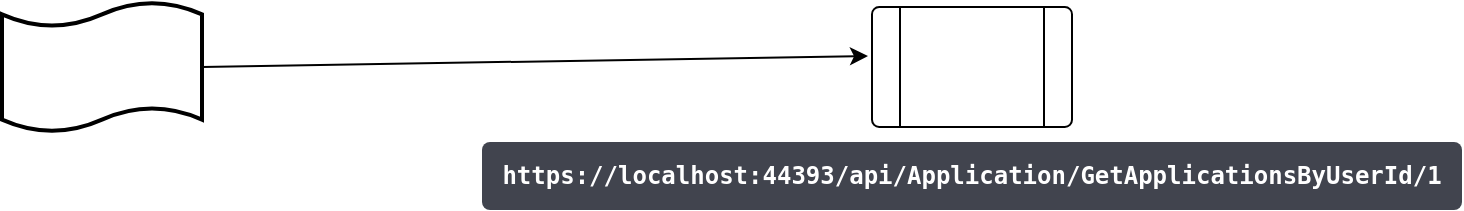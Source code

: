 <mxfile version="14.2.7" type="github">
  <diagram id="IyXLxoYIH0HVBuSRrlEt" name="Page-1">
    <mxGraphModel dx="1422" dy="762" grid="1" gridSize="10" guides="1" tooltips="1" connect="1" arrows="1" fold="1" page="1" pageScale="1" pageWidth="1169" pageHeight="827" math="0" shadow="0">
      <root>
        <mxCell id="0" />
        <mxCell id="1" parent="0" />
        <mxCell id="jnHIzOEA3kPczfQoFlIl-3" value="" style="shape=tape;whiteSpace=wrap;html=1;strokeWidth=2;size=0.19" vertex="1" parent="1">
          <mxGeometry x="50" y="160" width="100" height="65" as="geometry" />
        </mxCell>
        <mxCell id="jnHIzOEA3kPczfQoFlIl-4" value="&lt;pre class=&quot;microlight&quot; style=&quot;box-sizing: border-box ; margin-top: 0px ; margin-bottom: 0px ; padding: 10px ; word-break: break-word ; border-radius: 4px ; background: rgb(65 , 68 , 78) ; overflow-wrap: break-word ; font-weight: 600 ; color: rgb(255 , 255 , 255)&quot;&gt;https://localhost:44393/api/Application/GetApplicationsByUserId/1&lt;/pre&gt;" style="verticalLabelPosition=bottom;verticalAlign=top;html=1;shape=process;whiteSpace=wrap;rounded=1;size=0.14;arcSize=6;" vertex="1" parent="1">
          <mxGeometry x="485" y="162.5" width="100" height="60" as="geometry" />
        </mxCell>
        <mxCell id="jnHIzOEA3kPczfQoFlIl-5" value="" style="endArrow=classic;html=1;entryX=-0.02;entryY=0.408;entryDx=0;entryDy=0;entryPerimeter=0;exitX=1;exitY=0.5;exitDx=0;exitDy=0;exitPerimeter=0;" edge="1" parent="1" source="jnHIzOEA3kPczfQoFlIl-3" target="jnHIzOEA3kPczfQoFlIl-4">
          <mxGeometry width="50" height="50" relative="1" as="geometry">
            <mxPoint x="250" y="230" as="sourcePoint" />
            <mxPoint x="300" y="180" as="targetPoint" />
          </mxGeometry>
        </mxCell>
      </root>
    </mxGraphModel>
  </diagram>
</mxfile>

